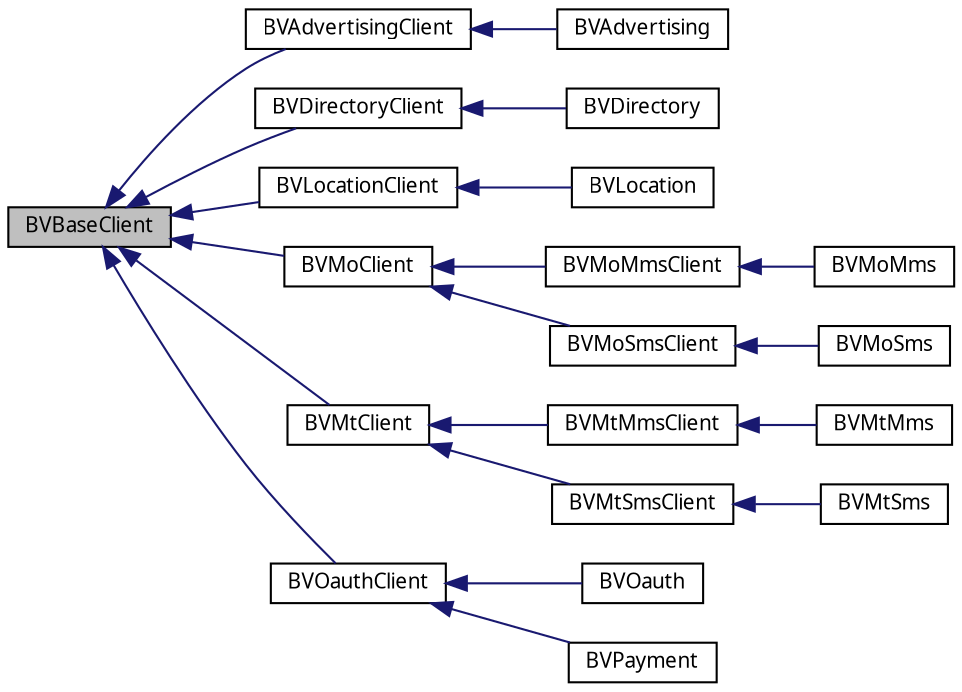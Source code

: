 digraph G
{
  bgcolor="transparent";
  edge [fontname="FreeSans.ttf",fontsize="10",labelfontname="FreeSans.ttf",labelfontsize="10"];
  node [fontname="FreeSans.ttf",fontsize="10",shape=record];
  rankdir=LR;
  Node1 [label="BVBaseClient",height=0.2,width=0.4,color="black", fillcolor="grey75", style="filled" fontcolor="black"];
  Node1 -> Node2 [dir=back,color="midnightblue",fontsize="10",style="solid",fontname="FreeSans.ttf"];
  Node2 [label="BVAdvertisingClient",height=0.2,width=0.4,color="black",URL="$classcom_1_1bluevia_1_1android_1_1ad_1_1client_1_1_b_v_advertising_client.html"];
  Node2 -> Node3 [dir=back,color="midnightblue",fontsize="10",style="solid",fontname="FreeSans.ttf"];
  Node3 [label="BVAdvertising",height=0.2,width=0.4,color="black",URL="$classcom_1_1bluevia_1_1android_1_1ad_1_1client_1_1_b_v_advertising.html"];
  Node1 -> Node4 [dir=back,color="midnightblue",fontsize="10",style="solid",fontname="FreeSans.ttf"];
  Node4 [label="BVDirectoryClient",height=0.2,width=0.4,color="black",URL="$classcom_1_1bluevia_1_1android_1_1directory_1_1client_1_1_b_v_directory_client.html"];
  Node4 -> Node5 [dir=back,color="midnightblue",fontsize="10",style="solid",fontname="FreeSans.ttf"];
  Node5 [label="BVDirectory",height=0.2,width=0.4,color="black",URL="$classcom_1_1bluevia_1_1android_1_1directory_1_1client_1_1_b_v_directory.html"];
  Node1 -> Node6 [dir=back,color="midnightblue",fontsize="10",style="solid",fontname="FreeSans.ttf"];
  Node6 [label="BVLocationClient",height=0.2,width=0.4,color="black",URL="$classcom_1_1bluevia_1_1android_1_1location_1_1client_1_1_b_v_location_client.html"];
  Node6 -> Node7 [dir=back,color="midnightblue",fontsize="10",style="solid",fontname="FreeSans.ttf"];
  Node7 [label="BVLocation",height=0.2,width=0.4,color="black",URL="$classcom_1_1bluevia_1_1android_1_1location_1_1client_1_1_b_v_location.html"];
  Node1 -> Node8 [dir=back,color="midnightblue",fontsize="10",style="solid",fontname="FreeSans.ttf"];
  Node8 [label="BVMoClient",height=0.2,width=0.4,color="black",URL="$classcom_1_1bluevia_1_1android_1_1messagery_1_1mo_1_1client_1_1_b_v_mo_client.html"];
  Node8 -> Node9 [dir=back,color="midnightblue",fontsize="10",style="solid",fontname="FreeSans.ttf"];
  Node9 [label="BVMoMmsClient",height=0.2,width=0.4,color="black",URL="$classcom_1_1bluevia_1_1android_1_1messagery_1_1mo_1_1mms_1_1client_1_1_b_v_mo_mms_client.html"];
  Node9 -> Node10 [dir=back,color="midnightblue",fontsize="10",style="solid",fontname="FreeSans.ttf"];
  Node10 [label="BVMoMms",height=0.2,width=0.4,color="black",URL="$classcom_1_1bluevia_1_1android_1_1messagery_1_1mo_1_1mms_1_1client_1_1_b_v_mo_mms.html"];
  Node8 -> Node11 [dir=back,color="midnightblue",fontsize="10",style="solid",fontname="FreeSans.ttf"];
  Node11 [label="BVMoSmsClient",height=0.2,width=0.4,color="black",URL="$classcom_1_1bluevia_1_1android_1_1messagery_1_1mo_1_1sms_1_1client_1_1_b_v_mo_sms_client.html"];
  Node11 -> Node12 [dir=back,color="midnightblue",fontsize="10",style="solid",fontname="FreeSans.ttf"];
  Node12 [label="BVMoSms",height=0.2,width=0.4,color="black",URL="$classcom_1_1bluevia_1_1android_1_1messagery_1_1mo_1_1sms_1_1client_1_1_b_v_mo_sms.html"];
  Node1 -> Node13 [dir=back,color="midnightblue",fontsize="10",style="solid",fontname="FreeSans.ttf"];
  Node13 [label="BVMtClient",height=0.2,width=0.4,color="black",URL="$classcom_1_1bluevia_1_1android_1_1messagery_1_1mt_1_1client_1_1_b_v_mt_client.html"];
  Node13 -> Node14 [dir=back,color="midnightblue",fontsize="10",style="solid",fontname="FreeSans.ttf"];
  Node14 [label="BVMtMmsClient",height=0.2,width=0.4,color="black",URL="$classcom_1_1bluevia_1_1android_1_1messagery_1_1mt_1_1mms_1_1client_1_1_b_v_mt_mms_client.html"];
  Node14 -> Node15 [dir=back,color="midnightblue",fontsize="10",style="solid",fontname="FreeSans.ttf"];
  Node15 [label="BVMtMms",height=0.2,width=0.4,color="black",URL="$classcom_1_1bluevia_1_1android_1_1messagery_1_1mt_1_1mms_1_1client_1_1_b_v_mt_mms.html"];
  Node13 -> Node16 [dir=back,color="midnightblue",fontsize="10",style="solid",fontname="FreeSans.ttf"];
  Node16 [label="BVMtSmsClient",height=0.2,width=0.4,color="black",URL="$classcom_1_1bluevia_1_1android_1_1messagery_1_1mt_1_1sms_1_1client_1_1_b_v_mt_sms_client.html"];
  Node16 -> Node17 [dir=back,color="midnightblue",fontsize="10",style="solid",fontname="FreeSans.ttf"];
  Node17 [label="BVMtSms",height=0.2,width=0.4,color="black",URL="$classcom_1_1bluevia_1_1android_1_1messagery_1_1mt_1_1sms_1_1client_1_1_b_v_mt_sms.html"];
  Node1 -> Node18 [dir=back,color="midnightblue",fontsize="10",style="solid",fontname="FreeSans.ttf"];
  Node18 [label="BVOauthClient",height=0.2,width=0.4,color="black",URL="$classcom_1_1bluevia_1_1android_1_1oauth_1_1client_1_1_b_v_oauth_client.html"];
  Node18 -> Node19 [dir=back,color="midnightblue",fontsize="10",style="solid",fontname="FreeSans.ttf"];
  Node19 [label="BVOauth",height=0.2,width=0.4,color="black",URL="$classcom_1_1bluevia_1_1android_1_1oauth_1_1client_1_1_b_v_oauth.html"];
  Node18 -> Node20 [dir=back,color="midnightblue",fontsize="10",style="solid",fontname="FreeSans.ttf"];
  Node20 [label="BVPayment",height=0.2,width=0.4,color="black",URL="$classcom_1_1bluevia_1_1android_1_1payment_1_1client_1_1_b_v_payment.html"];
}
